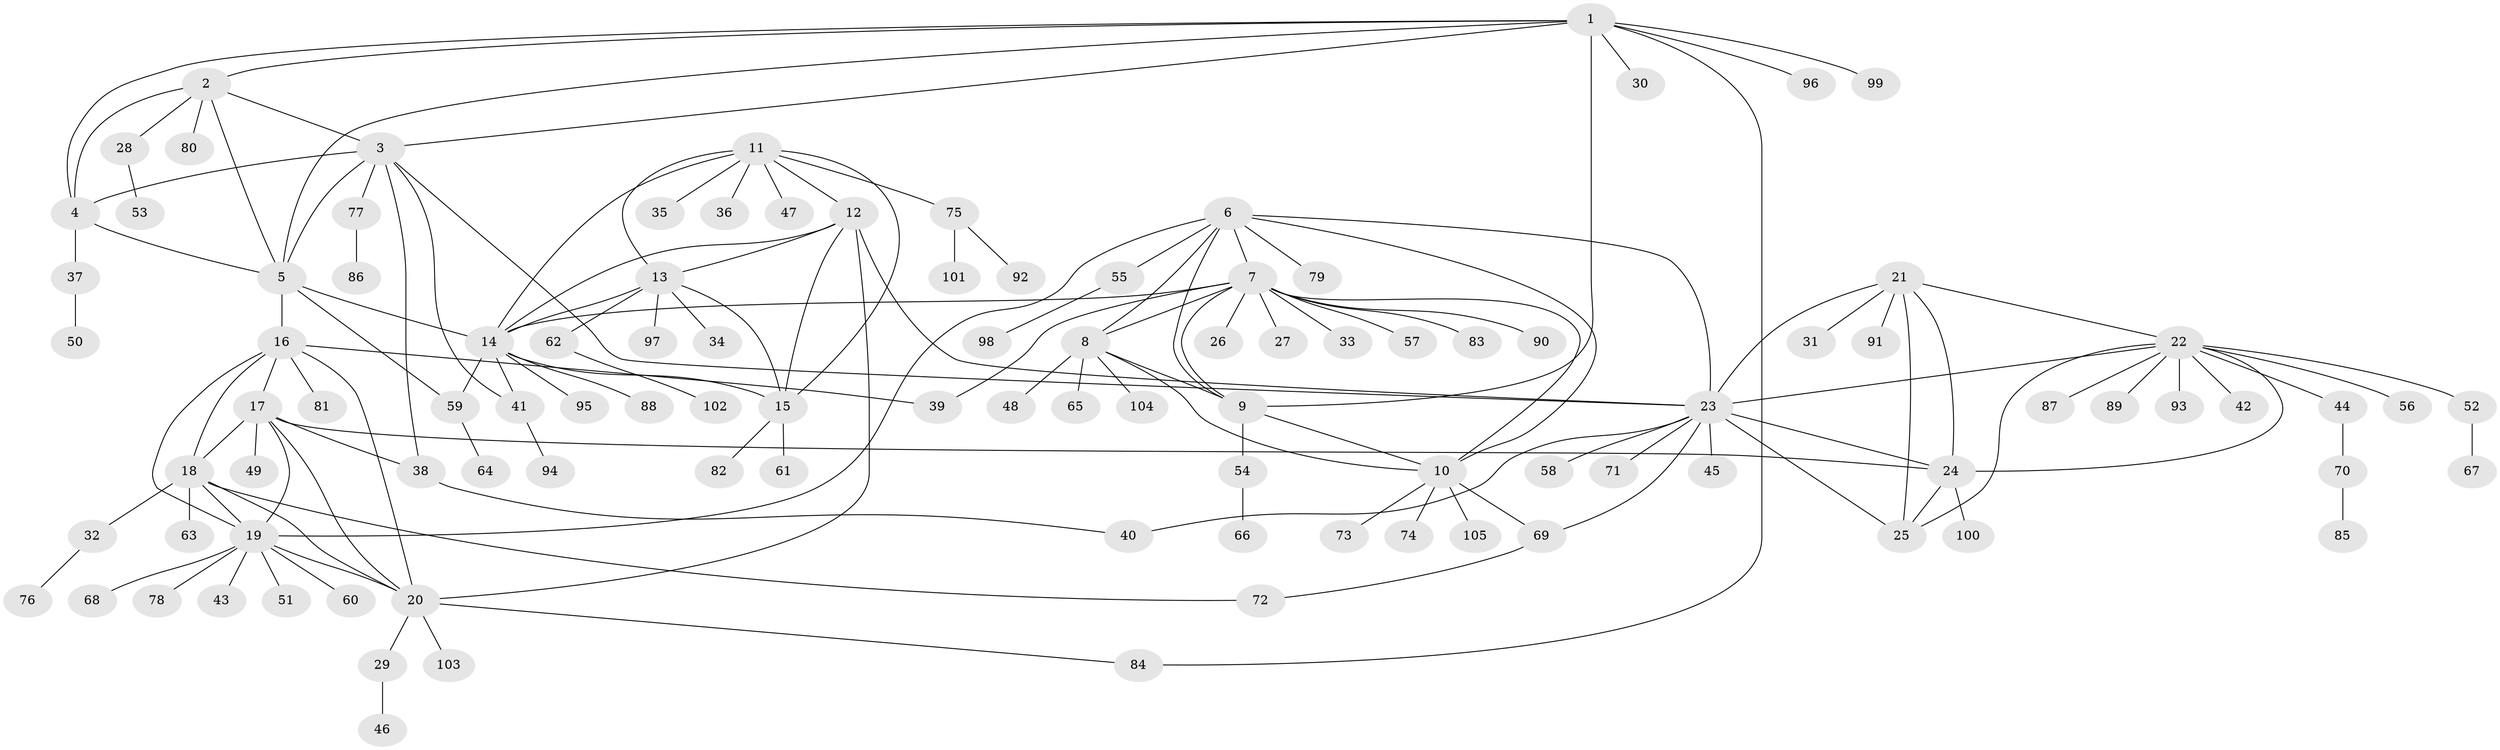// coarse degree distribution, {3: 0.09375, 11: 0.03125, 8: 0.03125, 4: 0.09375, 5: 0.09375, 7: 0.0625, 6: 0.09375, 2: 0.15625, 1: 0.34375}
// Generated by graph-tools (version 1.1) at 2025/52/03/04/25 22:52:09]
// undirected, 105 vertices, 148 edges
graph export_dot {
  node [color=gray90,style=filled];
  1;
  2;
  3;
  4;
  5;
  6;
  7;
  8;
  9;
  10;
  11;
  12;
  13;
  14;
  15;
  16;
  17;
  18;
  19;
  20;
  21;
  22;
  23;
  24;
  25;
  26;
  27;
  28;
  29;
  30;
  31;
  32;
  33;
  34;
  35;
  36;
  37;
  38;
  39;
  40;
  41;
  42;
  43;
  44;
  45;
  46;
  47;
  48;
  49;
  50;
  51;
  52;
  53;
  54;
  55;
  56;
  57;
  58;
  59;
  60;
  61;
  62;
  63;
  64;
  65;
  66;
  67;
  68;
  69;
  70;
  71;
  72;
  73;
  74;
  75;
  76;
  77;
  78;
  79;
  80;
  81;
  82;
  83;
  84;
  85;
  86;
  87;
  88;
  89;
  90;
  91;
  92;
  93;
  94;
  95;
  96;
  97;
  98;
  99;
  100;
  101;
  102;
  103;
  104;
  105;
  1 -- 2;
  1 -- 3;
  1 -- 4;
  1 -- 5;
  1 -- 9;
  1 -- 30;
  1 -- 84;
  1 -- 96;
  1 -- 99;
  2 -- 3;
  2 -- 4;
  2 -- 5;
  2 -- 28;
  2 -- 80;
  3 -- 4;
  3 -- 5;
  3 -- 23;
  3 -- 38;
  3 -- 41;
  3 -- 77;
  4 -- 5;
  4 -- 37;
  5 -- 14;
  5 -- 16;
  5 -- 59;
  6 -- 7;
  6 -- 8;
  6 -- 9;
  6 -- 10;
  6 -- 19;
  6 -- 23;
  6 -- 55;
  6 -- 79;
  7 -- 8;
  7 -- 9;
  7 -- 10;
  7 -- 14;
  7 -- 26;
  7 -- 27;
  7 -- 33;
  7 -- 39;
  7 -- 57;
  7 -- 83;
  7 -- 90;
  8 -- 9;
  8 -- 10;
  8 -- 48;
  8 -- 65;
  8 -- 104;
  9 -- 10;
  9 -- 54;
  10 -- 69;
  10 -- 73;
  10 -- 74;
  10 -- 105;
  11 -- 12;
  11 -- 13;
  11 -- 14;
  11 -- 15;
  11 -- 35;
  11 -- 36;
  11 -- 47;
  11 -- 75;
  12 -- 13;
  12 -- 14;
  12 -- 15;
  12 -- 20;
  12 -- 23;
  13 -- 14;
  13 -- 15;
  13 -- 34;
  13 -- 62;
  13 -- 97;
  14 -- 15;
  14 -- 41;
  14 -- 59;
  14 -- 88;
  14 -- 95;
  15 -- 61;
  15 -- 82;
  16 -- 17;
  16 -- 18;
  16 -- 19;
  16 -- 20;
  16 -- 39;
  16 -- 81;
  17 -- 18;
  17 -- 19;
  17 -- 20;
  17 -- 24;
  17 -- 38;
  17 -- 49;
  18 -- 19;
  18 -- 20;
  18 -- 32;
  18 -- 63;
  18 -- 72;
  19 -- 20;
  19 -- 43;
  19 -- 51;
  19 -- 60;
  19 -- 68;
  19 -- 78;
  20 -- 29;
  20 -- 84;
  20 -- 103;
  21 -- 22;
  21 -- 23;
  21 -- 24;
  21 -- 25;
  21 -- 31;
  21 -- 91;
  22 -- 23;
  22 -- 24;
  22 -- 25;
  22 -- 42;
  22 -- 44;
  22 -- 52;
  22 -- 56;
  22 -- 87;
  22 -- 89;
  22 -- 93;
  23 -- 24;
  23 -- 25;
  23 -- 40;
  23 -- 45;
  23 -- 58;
  23 -- 69;
  23 -- 71;
  24 -- 25;
  24 -- 100;
  28 -- 53;
  29 -- 46;
  32 -- 76;
  37 -- 50;
  38 -- 40;
  41 -- 94;
  44 -- 70;
  52 -- 67;
  54 -- 66;
  55 -- 98;
  59 -- 64;
  62 -- 102;
  69 -- 72;
  70 -- 85;
  75 -- 92;
  75 -- 101;
  77 -- 86;
}
